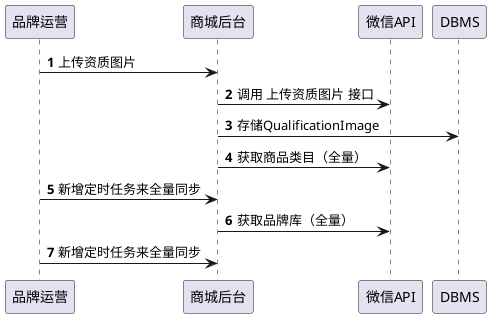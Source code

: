 @startuml

' 视频号小店

autonumber

品牌运营 -> 商城后台: 上传资质图片
商城后台 -> 微信API: 调用 上传资质图片 接口
商城后台 -> DBMS: 存储QualificationImage

商城后台 -> 微信API: 获取商品类目（全量）
品牌运营 -> 商城后台: 新增定时任务来全量同步

商城后台 -> 微信API: 获取品牌库（全量）
品牌运营 -> 商城后台: 新增定时任务来全量同步

@enduml
